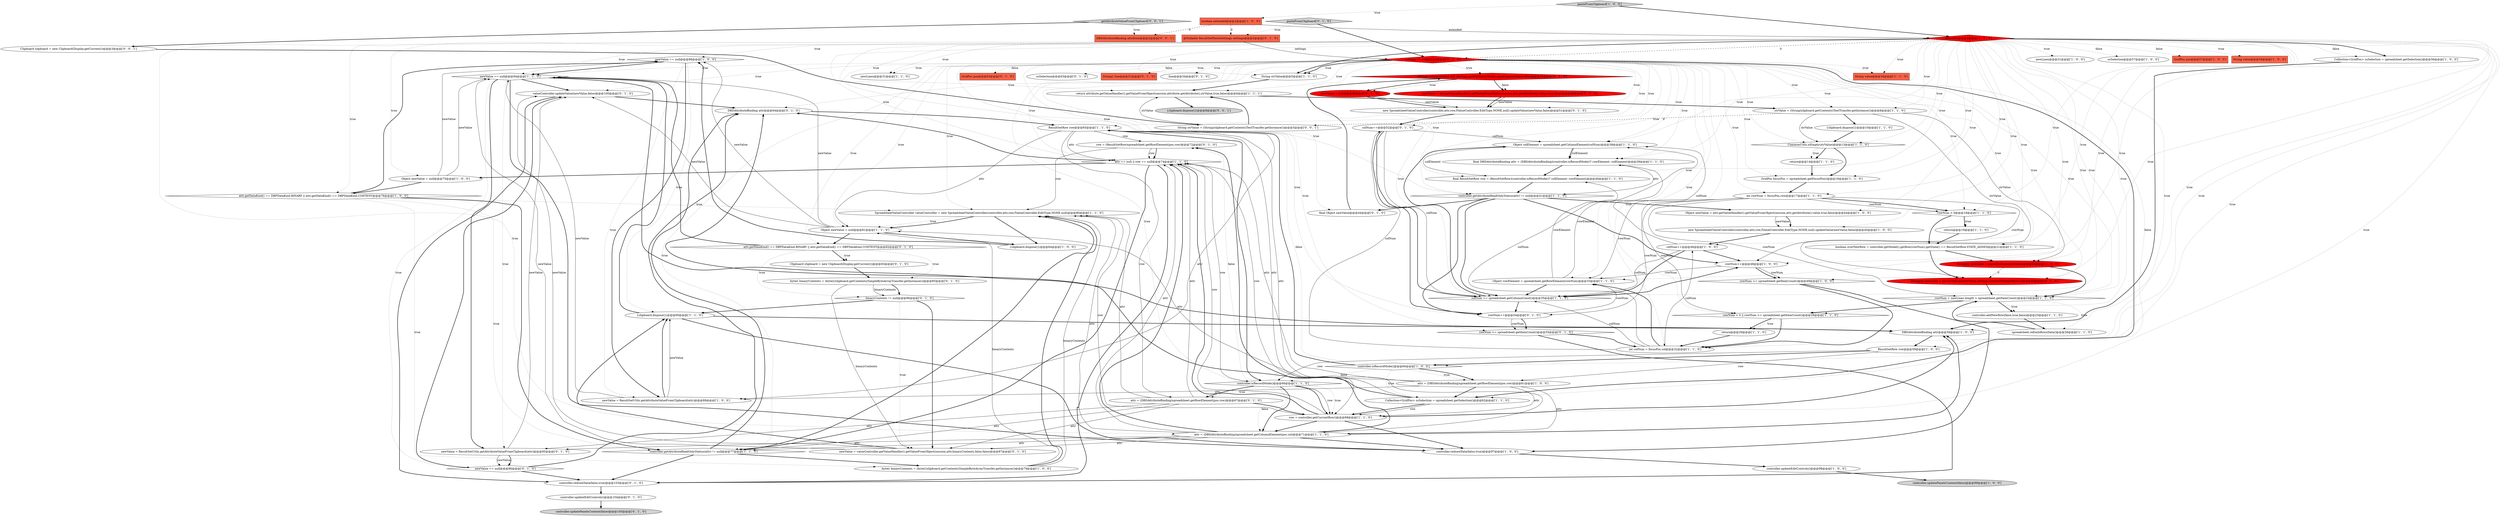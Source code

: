 digraph {
72 [style = filled, label = "settings.isInsertNulls() && settings.getNullValueMark().equalsIgnoreCase(value)@@@45@@@['0', '1', '0']", fillcolor = red, shape = diamond image = "AAA1AAABBB2BBB"];
24 [style = filled, label = "Object newValue = attr.getValueHandler().getValueFromObject(session,attr.getAttribute(),value,true,false)@@@44@@@['1', '0', '0']", fillcolor = white, shape = ellipse image = "AAA0AAABBB1BBB"];
44 [style = filled, label = "extended@@@4@@@['1', '0', '0']", fillcolor = red, shape = diamond image = "AAA1AAABBB1BBB"];
80 [style = filled, label = "String(((( newLines = parseGridLines(strValue,settings.isInsertMultipleRows())@@@23@@@['0', '1', '0']", fillcolor = red, shape = ellipse image = "AAA1AAABBB2BBB"];
10 [style = filled, label = "newValue == null@@@88@@@['1', '0', '0']", fillcolor = white, shape = diamond image = "AAA0AAABBB1BBB"];
79 [style = filled, label = "settings != null@@@4@@@['0', '1', '0']", fillcolor = red, shape = diamond image = "AAA1AAABBB2BBB"];
14 [style = filled, label = "boolean extended@@@2@@@['1', '0', '0']", fillcolor = tomato, shape = box image = "AAA1AAABBB1BBB"];
92 [style = filled, label = "rowNum >= spreadsheet.getItemCount()@@@55@@@['0', '1', '0']", fillcolor = white, shape = diamond image = "AAA0AAABBB2BBB"];
28 [style = filled, label = "newLines@@@31@@@['1', '0', '0']", fillcolor = white, shape = ellipse image = "AAA0AAABBB1BBB"];
86 [style = filled, label = "GridPos pos@@@63@@@['0', '1', '0']", fillcolor = tomato, shape = box image = "AAA0AAABBB2BBB"];
34 [style = filled, label = "ResultSetRow row@@@65@@@['1', '1', '0']", fillcolor = white, shape = ellipse image = "AAA0AAABBB1BBB"];
77 [style = filled, label = "colNum++@@@52@@@['0', '1', '0']", fillcolor = white, shape = ellipse image = "AAA0AAABBB2BBB"];
63 [style = filled, label = "row = (ResultSetRow)spreadsheet.getRowElement(pos.row)@@@72@@@['0', '1', '0']", fillcolor = white, shape = ellipse image = "AAA0AAABBB2BBB"];
54 [style = filled, label = "newLines@@@31@@@['1', '1', '0']", fillcolor = white, shape = ellipse image = "AAA0AAABBB1BBB"];
91 [style = filled, label = "valueController.updateValue(newValue,false)@@@100@@@['0', '1', '0']", fillcolor = white, shape = ellipse image = "AAA0AAABBB2BBB"];
9 [style = filled, label = "ssSelection@@@57@@@['1', '0', '0']", fillcolor = white, shape = ellipse image = "AAA0AAABBB1BBB"];
11 [style = filled, label = "rowNum++@@@48@@@['1', '0', '0']", fillcolor = white, shape = ellipse image = "AAA0AAABBB1BBB"];
71 [style = filled, label = "pasteFromClipboard['0', '1', '0']", fillcolor = lightgray, shape = diamond image = "AAA0AAABBB2BBB"];
85 [style = filled, label = "new SpreadsheetValueController(controller,attr,row,IValueController.EditType.NONE,null).updateValue(newValue,false)@@@51@@@['0', '1', '0']", fillcolor = white, shape = ellipse image = "AAA0AAABBB2BBB"];
21 [style = filled, label = "attr = (DBDAttributeBinding)spreadsheet.getColumnElement(pos.col)@@@71@@@['1', '1', '0']", fillcolor = white, shape = ellipse image = "AAA0AAABBB1BBB"];
39 [style = filled, label = "controller.updatePanelsContent(false)@@@99@@@['1', '0', '0']", fillcolor = lightgray, shape = ellipse image = "AAA0AAABBB1BBB"];
90 [style = filled, label = "DBDAttributeBinding attr@@@64@@@['0', '1', '0']", fillcolor = white, shape = ellipse image = "AAA0AAABBB2BBB"];
16 [style = filled, label = "String(((( newLines = parseGridLines(strValue)@@@23@@@['1', '0', '0']", fillcolor = red, shape = ellipse image = "AAA1AAABBB1BBB"];
70 [style = filled, label = "controller.updateEditControls()@@@104@@@['0', '1', '0']", fillcolor = white, shape = ellipse image = "AAA0AAABBB2BBB"];
66 [style = filled, label = "newValue = attr.getValueHandler().getValueFromObject(session,attr.getAttribute(),value,true,false)@@@49@@@['0', '1', '0']", fillcolor = red, shape = ellipse image = "AAA1AAABBB2BBB"];
0 [style = filled, label = "Object newValue = null@@@75@@@['1', '0', '0']", fillcolor = white, shape = ellipse image = "AAA0AAABBB1BBB"];
8 [style = filled, label = "final DBDAttributeBinding attr = (DBDAttributeBinding)(controller.isRecordMode()? rowElement: colElement)@@@39@@@['1', '1', '0']", fillcolor = white, shape = ellipse image = "AAA0AAABBB1BBB"];
43 [style = filled, label = "ResultSetRow row@@@59@@@['1', '0', '0']", fillcolor = white, shape = ellipse image = "AAA0AAABBB1BBB"];
6 [style = filled, label = "new SpreadsheetValueController(controller,attr,row,IValueController.EditType.NONE,null).updateValue(newValue,false)@@@45@@@['1', '0', '0']", fillcolor = white, shape = ellipse image = "AAA0AAABBB1BBB"];
59 [style = filled, label = "controller.getAttributeReadOnlyStatus(attr) != null@@@77@@@['1', '1', '0']", fillcolor = white, shape = diamond image = "AAA0AAABBB1BBB"];
93 [style = filled, label = "DBDAttributeBinding attribute@@@2@@@['0', '0', '1']", fillcolor = tomato, shape = box image = "AAA0AAABBB3BBB"];
33 [style = filled, label = "controller.isRecordMode()@@@60@@@['1', '0', '0']", fillcolor = white, shape = diamond image = "AAA0AAABBB1BBB"];
46 [style = filled, label = "int rowNum = focusPos.row@@@17@@@['1', '1', '0']", fillcolor = white, shape = ellipse image = "AAA0AAABBB1BBB"];
55 [style = filled, label = "GridPos pos@@@57@@@['1', '0', '0']", fillcolor = tomato, shape = box image = "AAA0AAABBB1BBB"];
57 [style = filled, label = "boolean overNewRow = controller.getModel().getRow(rowNum).getState() == ResultSetRow.STATE_ADDED@@@21@@@['1', '1', '0']", fillcolor = white, shape = ellipse image = "AAA0AAABBB1BBB"];
2 [style = filled, label = "String strValue@@@5@@@['1', '1', '0']", fillcolor = white, shape = ellipse image = "AAA0AAABBB1BBB"];
26 [style = filled, label = "spreadsheet.refreshRowsData()@@@26@@@['1', '1', '0']", fillcolor = white, shape = ellipse image = "AAA0AAABBB1BBB"];
35 [style = filled, label = "Object rowElement = spreadsheet.getRowElement(rowNum)@@@33@@@['1', '1', '0']", fillcolor = white, shape = ellipse image = "AAA0AAABBB1BBB"];
95 [style = filled, label = "{clipboard.dispose()}@@@8@@@['0', '0', '1']", fillcolor = lightgray, shape = ellipse image = "AAA0AAABBB3BBB"];
75 [style = filled, label = "ssSelection@@@63@@@['0', '1', '0']", fillcolor = white, shape = ellipse image = "AAA0AAABBB2BBB"];
31 [style = filled, label = "controller.updateEditControls()@@@98@@@['1', '0', '0']", fillcolor = white, shape = ellipse image = "AAA0AAABBB1BBB"];
4 [style = filled, label = "{clipboard.dispose()}@@@84@@@['1', '0', '0']", fillcolor = white, shape = ellipse image = "AAA0AAABBB1BBB"];
18 [style = filled, label = "Object colElement = spreadsheet.getColumnElement(colNum)@@@38@@@['1', '1', '0']", fillcolor = white, shape = ellipse image = "AAA0AAABBB1BBB"];
78 [style = filled, label = "String(( line@@@31@@@['0', '1', '0']", fillcolor = tomato, shape = box image = "AAA0AAABBB2BBB"];
83 [style = filled, label = "@Nullable ResultSetPasteSettings settings@@@2@@@['0', '1', '0']", fillcolor = tomato, shape = box image = "AAA1AAABBB2BBB"];
69 [style = filled, label = "rowNum++@@@54@@@['0', '1', '0']", fillcolor = white, shape = ellipse image = "AAA0AAABBB2BBB"];
1 [style = filled, label = "String value@@@34@@@['1', '0', '0']", fillcolor = tomato, shape = box image = "AAA0AAABBB1BBB"];
87 [style = filled, label = "controller.updatePanelsContent(false)@@@105@@@['0', '1', '0']", fillcolor = lightgray, shape = ellipse image = "AAA0AAABBB2BBB"];
41 [style = filled, label = "return@@@19@@@['1', '1', '0']", fillcolor = white, shape = ellipse image = "AAA0AAABBB1BBB"];
38 [style = filled, label = "final ResultSetRow row = (ResultSetRow)(controller.isRecordMode()? colElement: rowElement)@@@40@@@['1', '1', '0']", fillcolor = white, shape = ellipse image = "AAA0AAABBB1BBB"];
67 [style = filled, label = "binaryContents != null@@@86@@@['0', '1', '0']", fillcolor = white, shape = diamond image = "AAA0AAABBB2BBB"];
84 [style = filled, label = "newValue == null@@@96@@@['0', '1', '0']", fillcolor = white, shape = diamond image = "AAA0AAABBB2BBB"];
37 [style = filled, label = "attr == null || row == null@@@74@@@['1', '1', '0']", fillcolor = white, shape = diamond image = "AAA0AAABBB1BBB"];
20 [style = filled, label = "Collection<GridPos> ssSelection = spreadsheet.getSelection()@@@62@@@['1', '1', '0']", fillcolor = white, shape = ellipse image = "AAA0AAABBB1BBB"];
81 [style = filled, label = "Clipboard clipboard = new Clipboard(Display.getCurrent())@@@83@@@['0', '1', '0']", fillcolor = white, shape = ellipse image = "AAA0AAABBB2BBB"];
27 [style = filled, label = "return@@@29@@@['1', '1', '0']", fillcolor = white, shape = ellipse image = "AAA0AAABBB1BBB"];
51 [style = filled, label = "return attribute.getValueHandler().getValueFromObject(session,attribute.getAttribute(),strValue,true,false)@@@6@@@['1', '1', '1']", fillcolor = white, shape = ellipse image = "AAA0AAABBB1BBB"];
40 [style = filled, label = "rowNum + newLines.length > spreadsheet.getItemCount()@@@24@@@['1', '1', '0']", fillcolor = white, shape = diamond image = "AAA0AAABBB1BBB"];
19 [style = filled, label = "CommonUtils.isEmpty(strValue)@@@13@@@['1', '1', '0']", fillcolor = white, shape = diamond image = "AAA0AAABBB1BBB"];
30 [style = filled, label = "colNum >= spreadsheet.getColumnCount()@@@35@@@['1', '1', '0']", fillcolor = white, shape = diamond image = "AAA0AAABBB1BBB"];
48 [style = filled, label = "byte(( binaryContents = (byte(()clipboard.getContents(SimpleByteArrayTransfer.getInstance())@@@79@@@['1', '0', '0']", fillcolor = white, shape = ellipse image = "AAA0AAABBB1BBB"];
42 [style = filled, label = "rowNum >= spreadsheet.getItemCount()@@@49@@@['1', '0', '0']", fillcolor = white, shape = diamond image = "AAA0AAABBB1BBB"];
94 [style = filled, label = "String strValue = (String)clipboard.getContents(TextTransfer.getInstance())@@@5@@@['0', '0', '1']", fillcolor = white, shape = ellipse image = "AAA0AAABBB3BBB"];
60 [style = filled, label = "newValue == null@@@94@@@['1', '1', '0']", fillcolor = white, shape = diamond image = "AAA0AAABBB1BBB"];
36 [style = filled, label = "{clipboard.dispose()}@@@90@@@['1', '1', '0']", fillcolor = white, shape = ellipse image = "AAA0AAABBB1BBB"];
52 [style = filled, label = "attr.getDataKind() == DBPDataKind.BINARY || attr.getDataKind() == DBPDataKind.CONTENT@@@76@@@['1', '0', '0']", fillcolor = white, shape = diamond image = "AAA0AAABBB1BBB"];
3 [style = filled, label = "controller.addNewRow(false,true,false)@@@25@@@['1', '1', '0']", fillcolor = white, shape = ellipse image = "AAA0AAABBB1BBB"];
7 [style = filled, label = "pasteFromClipboard['1', '0', '0']", fillcolor = lightgray, shape = diamond image = "AAA0AAABBB1BBB"];
64 [style = filled, label = "attr = (DBDAttributeBinding)spreadsheet.getRowElement(pos.row)@@@67@@@['0', '1', '0']", fillcolor = white, shape = ellipse image = "AAA0AAABBB2BBB"];
25 [style = filled, label = "row = controller.getCurrentRow()@@@68@@@['1', '1', '0']", fillcolor = white, shape = ellipse image = "AAA0AAABBB1BBB"];
53 [style = filled, label = "GridPos focusPos = spreadsheet.getFocusPos()@@@16@@@['1', '1', '0']", fillcolor = white, shape = ellipse image = "AAA0AAABBB1BBB"];
96 [style = filled, label = "Clipboard clipboard = new Clipboard(Display.getCurrent())@@@3@@@['0', '0', '1']", fillcolor = white, shape = ellipse image = "AAA0AAABBB3BBB"];
23 [style = filled, label = "{clipboard.dispose()}@@@10@@@['1', '1', '0']", fillcolor = white, shape = ellipse image = "AAA0AAABBB1BBB"];
45 [style = filled, label = "DBDAttributeBinding attr@@@58@@@['1', '0', '0']", fillcolor = white, shape = ellipse image = "AAA0AAABBB1BBB"];
89 [style = filled, label = "newValue = null@@@46@@@['0', '1', '0']", fillcolor = red, shape = ellipse image = "AAA1AAABBB2BBB"];
56 [style = filled, label = "return@@@14@@@['1', '1', '0']", fillcolor = white, shape = ellipse image = "AAA0AAABBB1BBB"];
58 [style = filled, label = "controller.isRecordMode()@@@66@@@['1', '1', '0']", fillcolor = white, shape = diamond image = "AAA0AAABBB1BBB"];
49 [style = filled, label = "attr = (DBDAttributeBinding)spreadsheet.getRowElement(pos.row)@@@61@@@['1', '0', '0']", fillcolor = white, shape = ellipse image = "AAA0AAABBB1BBB"];
17 [style = filled, label = "String value@@@34@@@['1', '1', '0']", fillcolor = tomato, shape = box image = "AAA0AAABBB1BBB"];
62 [style = filled, label = "int colNum = focusPos.col@@@32@@@['1', '1', '0']", fillcolor = white, shape = ellipse image = "AAA0AAABBB1BBB"];
68 [style = filled, label = "newValue = valueController.getValueHandler().getValueFromObject(session,attr,binaryContents,false,false)@@@87@@@['0', '1', '0']", fillcolor = white, shape = ellipse image = "AAA0AAABBB2BBB"];
61 [style = filled, label = "SpreadsheetValueController valueController = new SpreadsheetValueController(controller,attr,row,IValueController.EditType.NONE,null)@@@80@@@['1', '1', '0']", fillcolor = white, shape = ellipse image = "AAA0AAABBB1BBB"];
5 [style = filled, label = "controller.getAttributeReadOnlyStatus(attr) != null@@@41@@@['1', '1', '0']", fillcolor = white, shape = diamond image = "AAA0AAABBB1BBB"];
73 [style = filled, label = "line@@@34@@@['0', '1', '0']", fillcolor = white, shape = ellipse image = "AAA0AAABBB2BBB"];
76 [style = filled, label = "controller.redrawData(false,true)@@@103@@@['0', '1', '0']", fillcolor = white, shape = ellipse image = "AAA0AAABBB2BBB"];
12 [style = filled, label = "newValue = ResultSetUtils.getAttributeValueFromClipboard(attr)@@@89@@@['1', '0', '0']", fillcolor = white, shape = ellipse image = "AAA0AAABBB1BBB"];
47 [style = filled, label = "colNum++@@@46@@@['1', '0', '0']", fillcolor = white, shape = ellipse image = "AAA0AAABBB1BBB"];
74 [style = filled, label = "byte(( binaryContents = (byte(()clipboard.getContents(SimpleByteArrayTransfer.getInstance())@@@85@@@['0', '1', '0']", fillcolor = white, shape = ellipse image = "AAA0AAABBB2BBB"];
82 [style = filled, label = "newValue = ResultSetUtils.getAttributeValueFromClipboard(attr)@@@95@@@['0', '1', '0']", fillcolor = white, shape = ellipse image = "AAA0AAABBB2BBB"];
88 [style = filled, label = "attr.getDataKind() == DBPDataKind.BINARY || attr.getDataKind() == DBPDataKind.CONTENT@@@82@@@['0', '1', '0']", fillcolor = white, shape = diamond image = "AAA0AAABBB2BBB"];
97 [style = filled, label = "getAttributeValueFromClipboard['0', '0', '1']", fillcolor = lightgray, shape = diamond image = "AAA0AAABBB3BBB"];
32 [style = filled, label = "rowNum < 0@@@18@@@['1', '1', '0']", fillcolor = white, shape = diamond image = "AAA0AAABBB1BBB"];
50 [style = filled, label = "controller.redrawData(false,true)@@@97@@@['1', '0', '0']", fillcolor = white, shape = ellipse image = "AAA0AAABBB1BBB"];
22 [style = filled, label = "Object newValue = null@@@81@@@['1', '1', '0']", fillcolor = white, shape = ellipse image = "AAA0AAABBB1BBB"];
15 [style = filled, label = "Collection<GridPos> ssSelection = spreadsheet.getSelection()@@@56@@@['1', '0', '0']", fillcolor = white, shape = ellipse image = "AAA0AAABBB1BBB"];
29 [style = filled, label = "rowNum < 0 || rowNum >= spreadsheet.getItemCount()@@@28@@@['1', '1', '0']", fillcolor = white, shape = diamond image = "AAA0AAABBB1BBB"];
65 [style = filled, label = "final Object newValue@@@44@@@['0', '1', '0']", fillcolor = white, shape = ellipse image = "AAA0AAABBB2BBB"];
13 [style = filled, label = "strValue = (String)clipboard.getContents(TextTransfer.getInstance())@@@8@@@['1', '1', '0']", fillcolor = white, shape = ellipse image = "AAA0AAABBB1BBB"];
37->0 [style = bold, label=""];
44->21 [style = dotted, label="true"];
82->84 [style = solid, label="newValue"];
14->44 [style = solid, label="extended"];
12->60 [style = solid, label="newValue"];
25->45 [style = bold, label=""];
2->51 [style = bold, label=""];
44->33 [style = dotted, label="true"];
66->85 [style = solid, label="newValue"];
52->61 [style = dotted, label="true"];
44->15 [style = bold, label=""];
21->61 [style = solid, label="attr"];
63->61 [style = solid, label="row"];
26->40 [style = bold, label=""];
62->47 [style = solid, label="colNum"];
44->10 [style = dotted, label="true"];
44->24 [style = dotted, label="true"];
48->61 [style = bold, label=""];
60->50 [style = bold, label=""];
48->22 [style = solid, label="binaryContents"];
71->83 [style = dotted, label="true"];
52->59 [style = bold, label=""];
30->18 [style = bold, label=""];
79->62 [style = dotted, label="true"];
82->91 [style = solid, label="newValue"];
59->61 [style = bold, label=""];
61->22 [style = dotted, label="true"];
64->68 [style = solid, label="attr"];
47->11 [style = bold, label=""];
57->80 [style = bold, label=""];
22->4 [style = bold, label=""];
34->58 [style = bold, label=""];
0->52 [style = bold, label=""];
74->67 [style = bold, label=""];
58->25 [style = dotted, label="true"];
34->37 [style = solid, label="attr"];
30->11 [style = bold, label=""];
94->51 [style = bold, label=""];
62->30 [style = solid, label="colNum"];
11->35 [style = solid, label="rowNum"];
79->57 [style = dotted, label="true"];
13->16 [style = solid, label="strValue"];
61->22 [style = bold, label=""];
45->43 [style = bold, label=""];
79->20 [style = bold, label=""];
46->40 [style = solid, label="rowNum"];
10->12 [style = bold, label=""];
79->86 [style = dotted, label="false"];
44->40 [style = dotted, label="true"];
22->60 [style = solid, label="newValue"];
44->30 [style = dotted, label="true"];
44->8 [style = dotted, label="true"];
44->47 [style = dotted, label="true"];
57->16 [style = bold, label=""];
48->61 [style = solid, label="binaryContents"];
67->68 [style = bold, label=""];
52->48 [style = dotted, label="true"];
84->91 [style = bold, label=""];
79->37 [style = dotted, label="true"];
69->92 [style = bold, label=""];
43->58 [style = solid, label="row"];
79->77 [style = dotted, label="true"];
5->30 [style = bold, label=""];
49->22 [style = solid, label="attr"];
77->30 [style = solid, label="colNum"];
35->8 [style = solid, label="rowElement"];
66->85 [style = bold, label=""];
34->63 [style = solid, label="row"];
56->53 [style = bold, label=""];
51->95 [style = bold, label=""];
21->50 [style = bold, label=""];
65->72 [style = bold, label=""];
44->15 [style = dotted, label="false"];
25->21 [style = bold, label=""];
20->37 [style = solid, label="row"];
79->69 [style = dotted, label="true"];
14->83 [style = dashed, label="0"];
44->2 [style = bold, label=""];
49->25 [style = solid, label="attr"];
30->69 [style = bold, label=""];
16->40 [style = bold, label=""];
34->64 [style = solid, label="row"];
46->69 [style = solid, label="rowNum"];
12->36 [style = solid, label="newValue"];
85->77 [style = bold, label=""];
79->53 [style = dotted, label="true"];
59->90 [style = bold, label=""];
44->43 [style = dotted, label="true"];
40->26 [style = dotted, label="true"];
44->1 [style = dotted, label="true"];
44->62 [style = dotted, label="true"];
94->51 [style = solid, label="strValue"];
44->46 [style = dotted, label="true"];
89->85 [style = bold, label=""];
79->17 [style = dotted, label="true"];
71->79 [style = bold, label=""];
79->30 [style = dotted, label="true"];
29->62 [style = bold, label=""];
44->52 [style = dotted, label="true"];
20->90 [style = bold, label=""];
44->37 [style = dotted, label="true"];
88->74 [style = dotted, label="true"];
88->81 [style = bold, label=""];
13->19 [style = solid, label="strValue"];
79->5 [style = dotted, label="true"];
79->88 [style = dotted, label="true"];
52->59 [style = dotted, label="true"];
44->5 [style = dotted, label="true"];
44->28 [style = dotted, label="true"];
8->38 [style = bold, label=""];
19->56 [style = bold, label=""];
79->40 [style = dotted, label="true"];
44->35 [style = dotted, label="true"];
44->11 [style = dotted, label="true"];
60->84 [style = dotted, label="true"];
20->25 [style = bold, label=""];
22->91 [style = solid, label="newValue"];
77->30 [style = bold, label=""];
13->94 [style = dashed, label="0"];
44->13 [style = dotted, label="true"];
79->19 [style = dotted, label="true"];
22->10 [style = solid, label="newValue"];
29->27 [style = bold, label=""];
21->45 [style = bold, label=""];
21->37 [style = bold, label=""];
44->25 [style = dotted, label="true"];
88->67 [style = dotted, label="true"];
64->25 [style = bold, label=""];
44->42 [style = dotted, label="true"];
33->34 [style = dotted, label="false"];
74->68 [style = solid, label="binaryContents"];
40->3 [style = bold, label=""];
40->3 [style = dotted, label="true"];
58->25 [style = bold, label=""];
50->31 [style = bold, label=""];
83->79 [style = solid, label="settings"];
46->35 [style = solid, label="rowNum"];
44->2 [style = dotted, label="true"];
44->38 [style = dotted, label="true"];
79->73 [style = dotted, label="true"];
25->37 [style = bold, label=""];
63->37 [style = bold, label=""];
44->18 [style = dotted, label="true"];
64->37 [style = solid, label="attr"];
43->33 [style = bold, label=""];
37->90 [style = bold, label=""];
5->11 [style = bold, label=""];
36->50 [style = bold, label=""];
79->80 [style = dotted, label="true"];
49->37 [style = solid, label="attr"];
0->10 [style = solid, label="newValue"];
79->54 [style = dotted, label="true"];
59->48 [style = bold, label=""];
72->89 [style = dotted, label="true"];
88->81 [style = dotted, label="true"];
6->47 [style = bold, label=""];
84->90 [style = bold, label=""];
79->34 [style = dotted, label="true"];
7->44 [style = bold, label=""];
44->29 [style = dotted, label="true"];
37->76 [style = bold, label=""];
40->29 [style = bold, label=""];
44->45 [style = dotted, label="true"];
91->90 [style = bold, label=""];
10->60 [style = bold, label=""];
38->5 [style = bold, label=""];
4->10 [style = bold, label=""];
63->37 [style = solid, label="row"];
79->29 [style = dotted, label="true"];
80->40 [style = bold, label=""];
68->36 [style = bold, label=""];
44->32 [style = dotted, label="true"];
89->85 [style = solid, label="newValue"];
46->11 [style = solid, label="rowNum"];
64->61 [style = solid, label="attr"];
34->25 [style = solid, label="attr"];
8->5 [style = solid, label="attr"];
21->68 [style = solid, label="attr"];
79->91 [style = dotted, label="true"];
16->80 [style = dashed, label="0"];
13->80 [style = solid, label="strValue"];
58->25 [style = solid, label="row"];
27->62 [style = bold, label=""];
21->59 [style = solid, label="attr"];
44->53 [style = dotted, label="true"];
60->82 [style = bold, label=""];
77->69 [style = bold, label=""];
12->36 [style = bold, label=""];
79->78 [style = dotted, label="true"];
3->26 [style = bold, label=""];
79->72 [style = dotted, label="true"];
44->57 [style = dotted, label="true"];
11->42 [style = solid, label="rowNum"];
43->49 [style = solid, label="row"];
79->8 [style = dotted, label="true"];
96->94 [style = bold, label=""];
33->49 [style = dotted, label="true"];
32->57 [style = bold, label=""];
47->30 [style = solid, label="colNum"];
62->35 [style = bold, label=""];
68->91 [style = solid, label="newValue"];
72->89 [style = bold, label=""];
21->37 [style = solid, label="attr"];
51->13 [style = bold, label=""];
44->51 [style = dotted, label="true"];
44->17 [style = dotted, label="true"];
44->0 [style = dotted, label="true"];
79->2 [style = dotted, label="true"];
79->51 [style = dotted, label="true"];
58->64 [style = dotted, label="true"];
88->60 [style = bold, label=""];
53->46 [style = bold, label=""];
64->82 [style = solid, label="attr"];
19->53 [style = bold, label=""];
69->92 [style = solid, label="rowNum"];
97->96 [style = bold, label=""];
33->58 [style = dotted, label="false"];
5->24 [style = bold, label=""];
23->19 [style = bold, label=""];
36->60 [style = bold, label=""];
81->74 [style = bold, label=""];
58->37 [style = solid, label="row"];
19->56 [style = dotted, label="true"];
25->61 [style = solid, label="row"];
97->93 [style = dotted, label="true"];
77->18 [style = solid, label="colNum"];
76->70 [style = bold, label=""];
79->13 [style = dotted, label="true"];
18->8 [style = solid, label="colElement"];
32->41 [style = bold, label=""];
34->22 [style = solid, label="attr"];
18->8 [style = bold, label=""];
31->39 [style = bold, label=""];
42->62 [style = bold, label=""];
33->49 [style = bold, label=""];
59->76 [style = bold, label=""];
84->76 [style = bold, label=""];
79->58 [style = dotted, label="true"];
46->32 [style = bold, label=""];
35->30 [style = bold, label=""];
61->4 [style = bold, label=""];
44->9 [style = dotted, label="false"];
49->20 [style = bold, label=""];
25->37 [style = solid, label="row"];
44->60 [style = dotted, label="true"];
58->64 [style = bold, label=""];
79->75 [style = dotted, label="false"];
92->76 [style = bold, label=""];
92->62 [style = bold, label=""];
44->54 [style = dotted, label="true"];
10->12 [style = dotted, label="true"];
34->12 [style = solid, label="attr"];
79->92 [style = dotted, label="true"];
18->38 [style = solid, label="colElement"];
79->22 [style = dotted, label="true"];
34->21 [style = solid, label="attr"];
32->41 [style = dotted, label="true"];
79->18 [style = dotted, label="true"];
42->50 [style = bold, label=""];
15->45 [style = bold, label=""];
79->2 [style = bold, label=""];
58->21 [style = dotted, label="false"];
29->27 [style = dotted, label="true"];
91->76 [style = bold, label=""];
90->34 [style = bold, label=""];
49->21 [style = solid, label="attr"];
72->66 [style = dotted, label="false"];
74->67 [style = solid, label="binaryContents"];
68->60 [style = solid, label="newValue"];
79->60 [style = dotted, label="true"];
52->10 [style = bold, label=""];
62->18 [style = solid, label="colNum"];
5->65 [style = bold, label=""];
11->42 [style = bold, label=""];
60->91 [style = bold, label=""];
79->46 [style = dotted, label="true"];
44->79 [style = dashed, label="0"];
64->59 [style = solid, label="attr"];
79->85 [style = dotted, label="true"];
41->57 [style = bold, label=""];
33->20 [style = dotted, label="true"];
47->30 [style = bold, label=""];
60->45 [style = bold, label=""];
70->87 [style = bold, label=""];
49->12 [style = solid, label="attr"];
44->55 [style = dotted, label="false"];
10->36 [style = dotted, label="true"];
47->18 [style = solid, label="colNum"];
20->25 [style = solid, label="row"];
24->6 [style = solid, label="newValue"];
22->88 [style = bold, label=""];
82->84 [style = bold, label=""];
21->63 [style = bold, label=""];
79->35 [style = dotted, label="true"];
79->20 [style = dotted, label="false"];
79->59 [style = dotted, label="true"];
5->69 [style = bold, label=""];
79->38 [style = dotted, label="true"];
37->59 [style = bold, label=""];
21->82 [style = solid, label="attr"];
46->32 [style = solid, label="rowNum"];
35->38 [style = solid, label="rowElement"];
0->60 [style = solid, label="newValue"];
79->90 [style = dotted, label="true"];
60->82 [style = dotted, label="true"];
13->23 [style = bold, label=""];
58->21 [style = bold, label=""];
46->29 [style = solid, label="rowNum"];
69->35 [style = solid, label="rowNum"];
72->66 [style = bold, label=""];
67->36 [style = bold, label=""];
79->32 [style = dotted, label="true"];
14->93 [style = dashed, label="0"];
44->19 [style = dotted, label="true"];
36->45 [style = bold, label=""];
44->6 [style = dotted, label="true"];
24->6 [style = bold, label=""];
25->50 [style = bold, label=""];
62->77 [style = solid, label="colNum"];
79->65 [style = dotted, label="true"];
33->34 [style = bold, label=""];
79->61 [style = dotted, label="true"];
44->16 [style = dotted, label="true"];
58->63 [style = dotted, label="false"];
67->68 [style = dotted, label="true"];
7->14 [style = dotted, label="true"];
}
